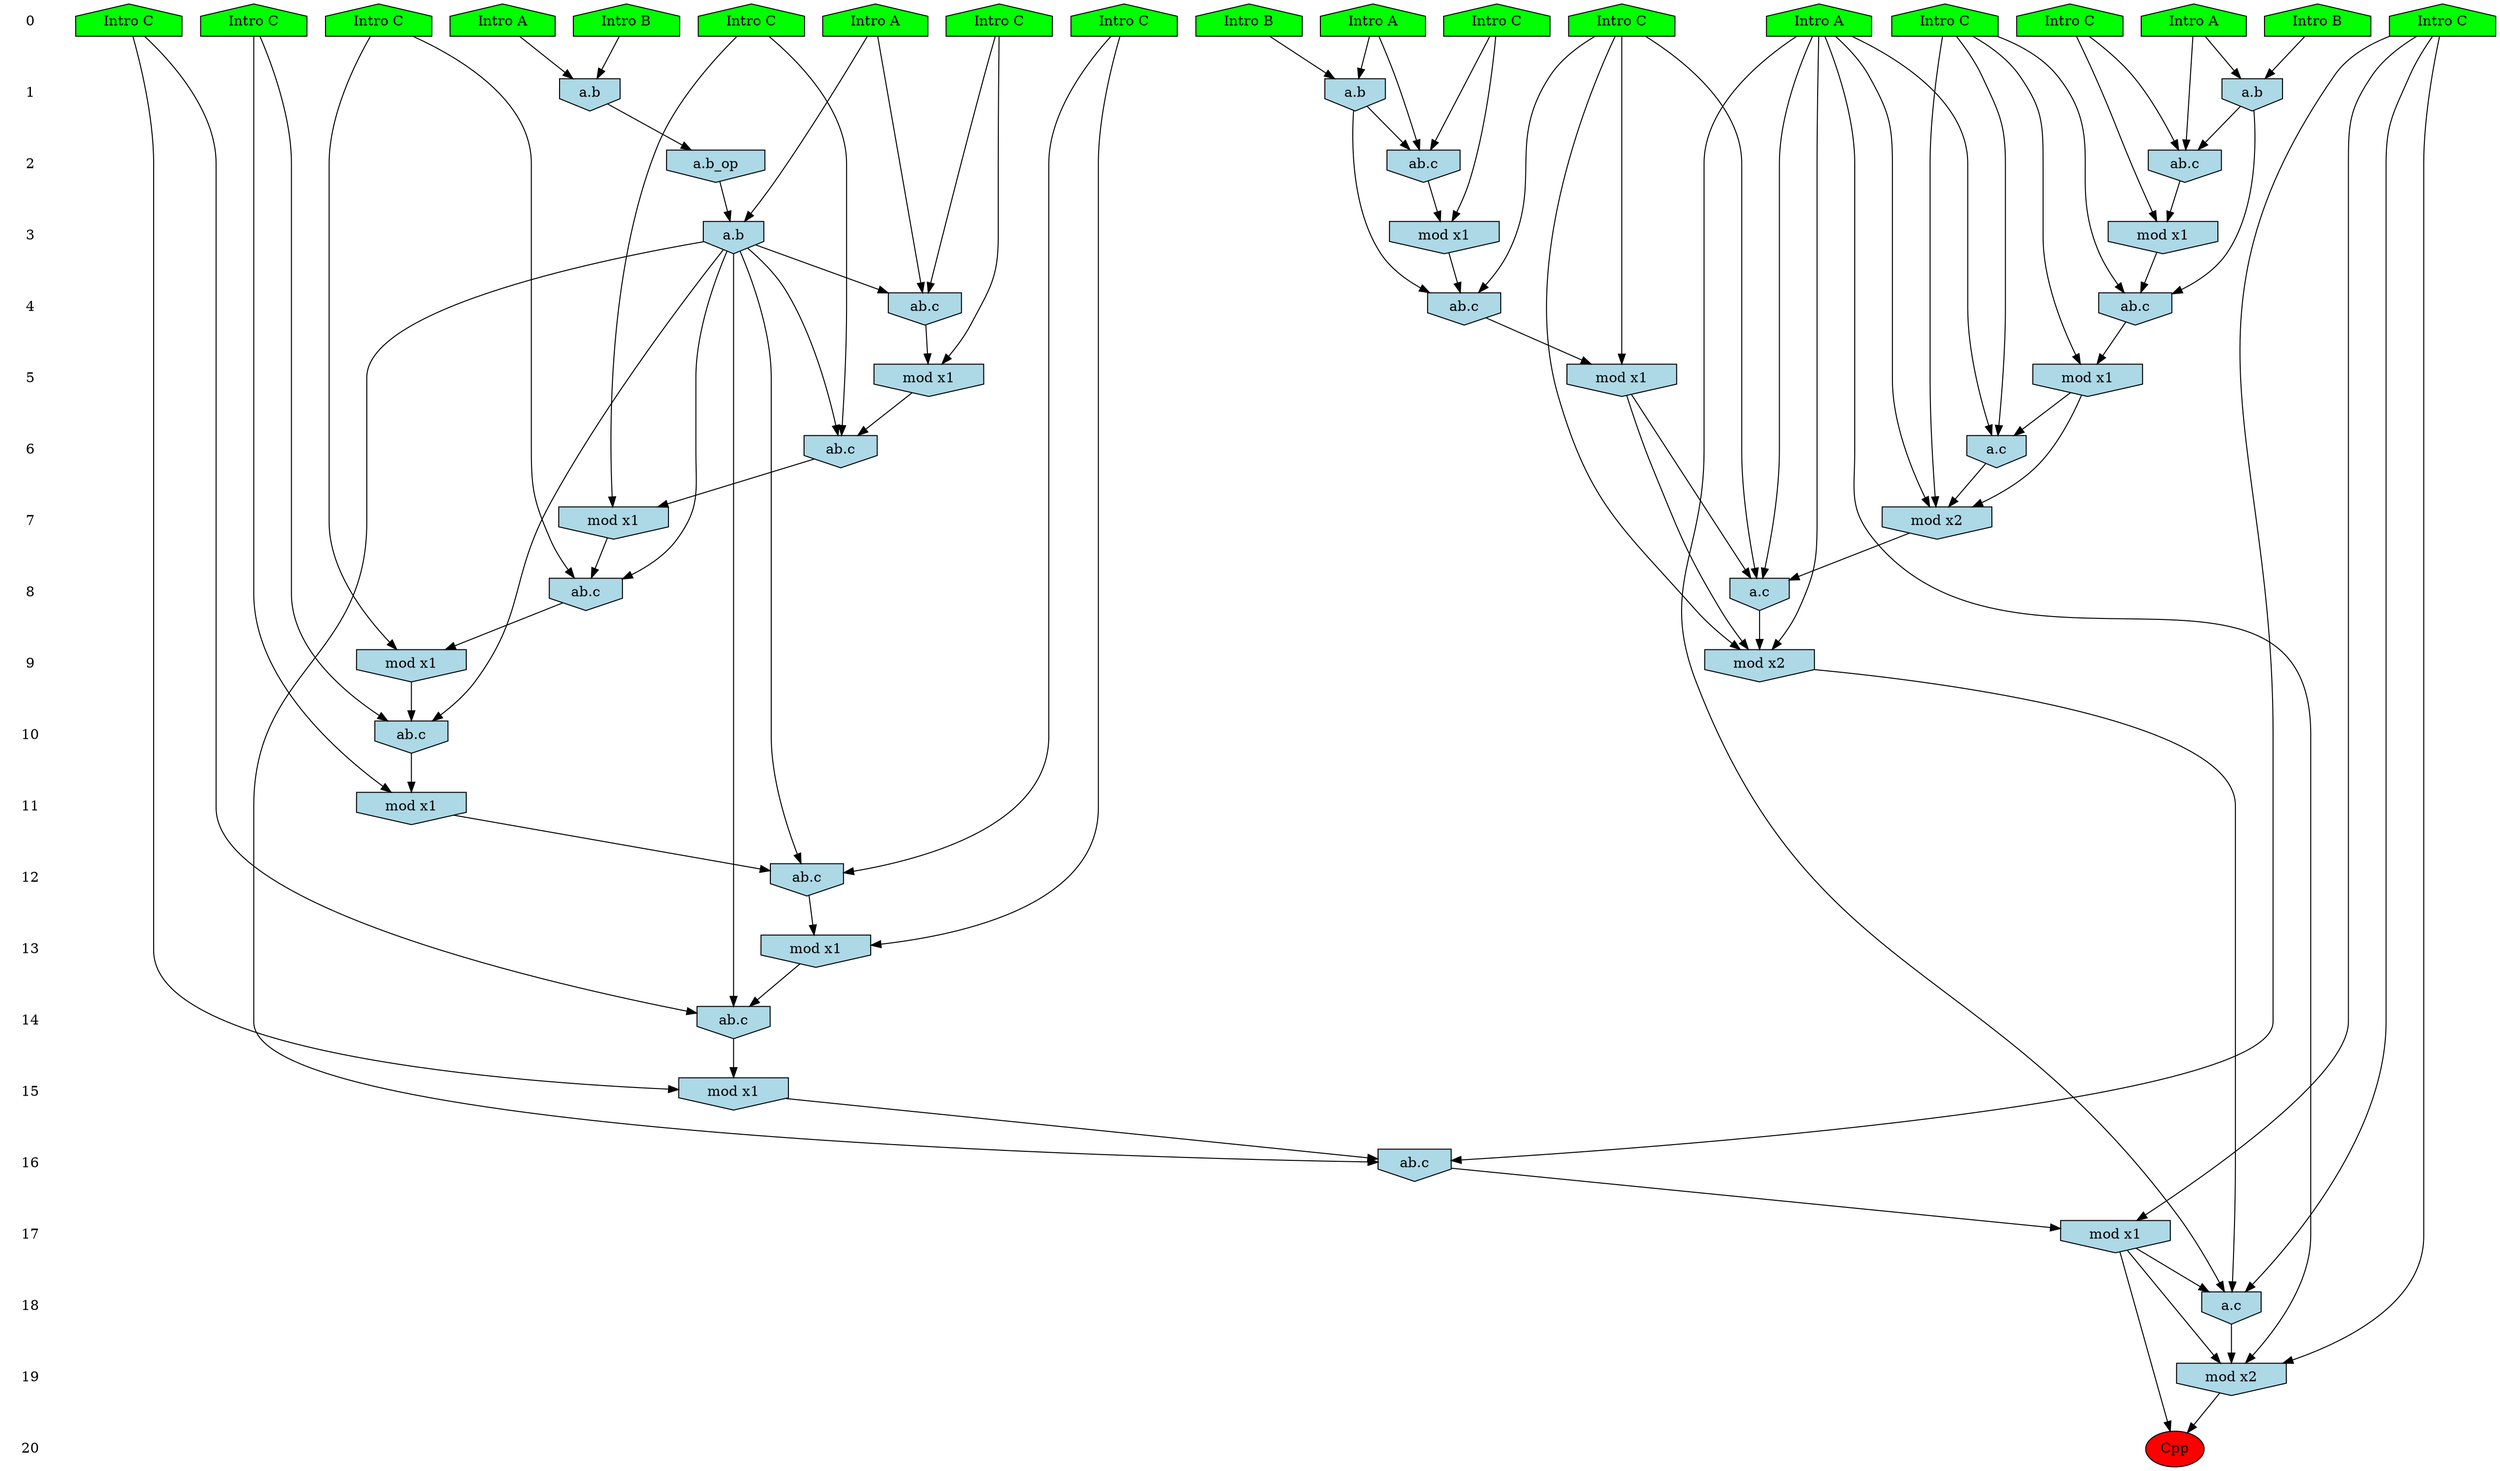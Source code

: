 /* Compression of 1 causal flows obtained in average at 1.989672E+01 t.u */
/* Compressed causal flows were: [3678] */
digraph G{
 ranksep=.5 ; 
{ rank = same ; "0" [shape=plaintext] ; node_1 [label ="Intro B", shape=house, style=filled, fillcolor=green] ;
node_2 [label ="Intro B", shape=house, style=filled, fillcolor=green] ;
node_3 [label ="Intro A", shape=house, style=filled, fillcolor=green] ;
node_4 [label ="Intro A", shape=house, style=filled, fillcolor=green] ;
node_5 [label ="Intro A", shape=house, style=filled, fillcolor=green] ;
node_6 [label ="Intro B", shape=house, style=filled, fillcolor=green] ;
node_7 [label ="Intro A", shape=house, style=filled, fillcolor=green] ;
node_8 [label ="Intro A", shape=house, style=filled, fillcolor=green] ;
node_9 [label ="Intro C", shape=house, style=filled, fillcolor=green] ;
node_10 [label ="Intro C", shape=house, style=filled, fillcolor=green] ;
node_11 [label ="Intro C", shape=house, style=filled, fillcolor=green] ;
node_12 [label ="Intro C", shape=house, style=filled, fillcolor=green] ;
node_13 [label ="Intro C", shape=house, style=filled, fillcolor=green] ;
node_14 [label ="Intro C", shape=house, style=filled, fillcolor=green] ;
node_15 [label ="Intro C", shape=house, style=filled, fillcolor=green] ;
node_16 [label ="Intro C", shape=house, style=filled, fillcolor=green] ;
node_17 [label ="Intro C", shape=house, style=filled, fillcolor=green] ;
node_18 [label ="Intro C", shape=house, style=filled, fillcolor=green] ;
node_19 [label ="Intro C", shape=house, style=filled, fillcolor=green] ;
}
{ rank = same ; "1" [shape=plaintext] ; node_20 [label="a.b", shape=invhouse, style=filled, fillcolor = lightblue] ;
node_26 [label="a.b", shape=invhouse, style=filled, fillcolor = lightblue] ;
node_28 [label="a.b", shape=invhouse, style=filled, fillcolor = lightblue] ;
}
{ rank = same ; "2" [shape=plaintext] ; node_21 [label="ab.c", shape=invhouse, style=filled, fillcolor = lightblue] ;
node_29 [label="a.b_op", shape=invhouse, style=filled, fillcolor = lightblue] ;
node_30 [label="ab.c", shape=invhouse, style=filled, fillcolor = lightblue] ;
}
{ rank = same ; "3" [shape=plaintext] ; node_22 [label="mod x1", shape=invhouse, style=filled, fillcolor = lightblue] ;
node_31 [label="mod x1", shape=invhouse, style=filled, fillcolor = lightblue] ;
node_34 [label="a.b", shape=invhouse, style=filled, fillcolor = lightblue] ;
}
{ rank = same ; "4" [shape=plaintext] ; node_23 [label="ab.c", shape=invhouse, style=filled, fillcolor = lightblue] ;
node_32 [label="ab.c", shape=invhouse, style=filled, fillcolor = lightblue] ;
node_35 [label="ab.c", shape=invhouse, style=filled, fillcolor = lightblue] ;
}
{ rank = same ; "5" [shape=plaintext] ; node_24 [label="mod x1", shape=invhouse, style=filled, fillcolor = lightblue] ;
node_33 [label="mod x1", shape=invhouse, style=filled, fillcolor = lightblue] ;
node_36 [label="mod x1", shape=invhouse, style=filled, fillcolor = lightblue] ;
}
{ rank = same ; "6" [shape=plaintext] ; node_25 [label="a.c", shape=invhouse, style=filled, fillcolor = lightblue] ;
node_37 [label="ab.c", shape=invhouse, style=filled, fillcolor = lightblue] ;
}
{ rank = same ; "7" [shape=plaintext] ; node_27 [label="mod x2", shape=invhouse, style=filled, fillcolor = lightblue] ;
node_38 [label="mod x1", shape=invhouse, style=filled, fillcolor = lightblue] ;
}
{ rank = same ; "8" [shape=plaintext] ; node_39 [label="ab.c", shape=invhouse, style=filled, fillcolor = lightblue] ;
node_40 [label="a.c", shape=invhouse, style=filled, fillcolor = lightblue] ;
}
{ rank = same ; "9" [shape=plaintext] ; node_41 [label="mod x1", shape=invhouse, style=filled, fillcolor = lightblue] ;
node_43 [label="mod x2", shape=invhouse, style=filled, fillcolor = lightblue] ;
}
{ rank = same ; "10" [shape=plaintext] ; node_42 [label="ab.c", shape=invhouse, style=filled, fillcolor = lightblue] ;
}
{ rank = same ; "11" [shape=plaintext] ; node_44 [label="mod x1", shape=invhouse, style=filled, fillcolor = lightblue] ;
}
{ rank = same ; "12" [shape=plaintext] ; node_45 [label="ab.c", shape=invhouse, style=filled, fillcolor = lightblue] ;
}
{ rank = same ; "13" [shape=plaintext] ; node_46 [label="mod x1", shape=invhouse, style=filled, fillcolor = lightblue] ;
}
{ rank = same ; "14" [shape=plaintext] ; node_47 [label="ab.c", shape=invhouse, style=filled, fillcolor = lightblue] ;
}
{ rank = same ; "15" [shape=plaintext] ; node_48 [label="mod x1", shape=invhouse, style=filled, fillcolor = lightblue] ;
}
{ rank = same ; "16" [shape=plaintext] ; node_49 [label="ab.c", shape=invhouse, style=filled, fillcolor = lightblue] ;
}
{ rank = same ; "17" [shape=plaintext] ; node_50 [label="mod x1", shape=invhouse, style=filled, fillcolor = lightblue] ;
}
{ rank = same ; "18" [shape=plaintext] ; node_51 [label="a.c", shape=invhouse, style=filled, fillcolor = lightblue] ;
}
{ rank = same ; "19" [shape=plaintext] ; node_52 [label="mod x2", shape=invhouse, style=filled, fillcolor = lightblue] ;
}
{ rank = same ; "20" [shape=plaintext] ; node_53 [label ="Cpp", style=filled, fillcolor=red] ;
}
"0" -> "1" [style="invis"]; 
"1" -> "2" [style="invis"]; 
"2" -> "3" [style="invis"]; 
"3" -> "4" [style="invis"]; 
"4" -> "5" [style="invis"]; 
"5" -> "6" [style="invis"]; 
"6" -> "7" [style="invis"]; 
"7" -> "8" [style="invis"]; 
"8" -> "9" [style="invis"]; 
"9" -> "10" [style="invis"]; 
"10" -> "11" [style="invis"]; 
"11" -> "12" [style="invis"]; 
"12" -> "13" [style="invis"]; 
"13" -> "14" [style="invis"]; 
"14" -> "15" [style="invis"]; 
"15" -> "16" [style="invis"]; 
"16" -> "17" [style="invis"]; 
"17" -> "18" [style="invis"]; 
"18" -> "19" [style="invis"]; 
"19" -> "20" [style="invis"]; 
node_2 -> node_20
node_5 -> node_20
node_5 -> node_21
node_16 -> node_21
node_20 -> node_21
node_16 -> node_22
node_21 -> node_22
node_13 -> node_23
node_20 -> node_23
node_22 -> node_23
node_13 -> node_24
node_23 -> node_24
node_3 -> node_25
node_13 -> node_25
node_24 -> node_25
node_1 -> node_26
node_8 -> node_26
node_3 -> node_27
node_13 -> node_27
node_24 -> node_27
node_25 -> node_27
node_4 -> node_28
node_6 -> node_28
node_28 -> node_29
node_8 -> node_30
node_14 -> node_30
node_26 -> node_30
node_14 -> node_31
node_30 -> node_31
node_9 -> node_32
node_26 -> node_32
node_31 -> node_32
node_9 -> node_33
node_32 -> node_33
node_7 -> node_34
node_29 -> node_34
node_7 -> node_35
node_12 -> node_35
node_34 -> node_35
node_12 -> node_36
node_35 -> node_36
node_18 -> node_37
node_34 -> node_37
node_36 -> node_37
node_18 -> node_38
node_37 -> node_38
node_19 -> node_39
node_34 -> node_39
node_38 -> node_39
node_3 -> node_40
node_9 -> node_40
node_27 -> node_40
node_33 -> node_40
node_19 -> node_41
node_39 -> node_41
node_11 -> node_42
node_34 -> node_42
node_41 -> node_42
node_3 -> node_43
node_9 -> node_43
node_33 -> node_43
node_40 -> node_43
node_11 -> node_44
node_42 -> node_44
node_17 -> node_45
node_34 -> node_45
node_44 -> node_45
node_17 -> node_46
node_45 -> node_46
node_15 -> node_47
node_34 -> node_47
node_46 -> node_47
node_15 -> node_48
node_47 -> node_48
node_10 -> node_49
node_34 -> node_49
node_48 -> node_49
node_10 -> node_50
node_49 -> node_50
node_3 -> node_51
node_10 -> node_51
node_43 -> node_51
node_50 -> node_51
node_3 -> node_52
node_10 -> node_52
node_50 -> node_52
node_51 -> node_52
node_50 -> node_53
node_52 -> node_53
}
/*
 Dot generation time: 0.000231
*/